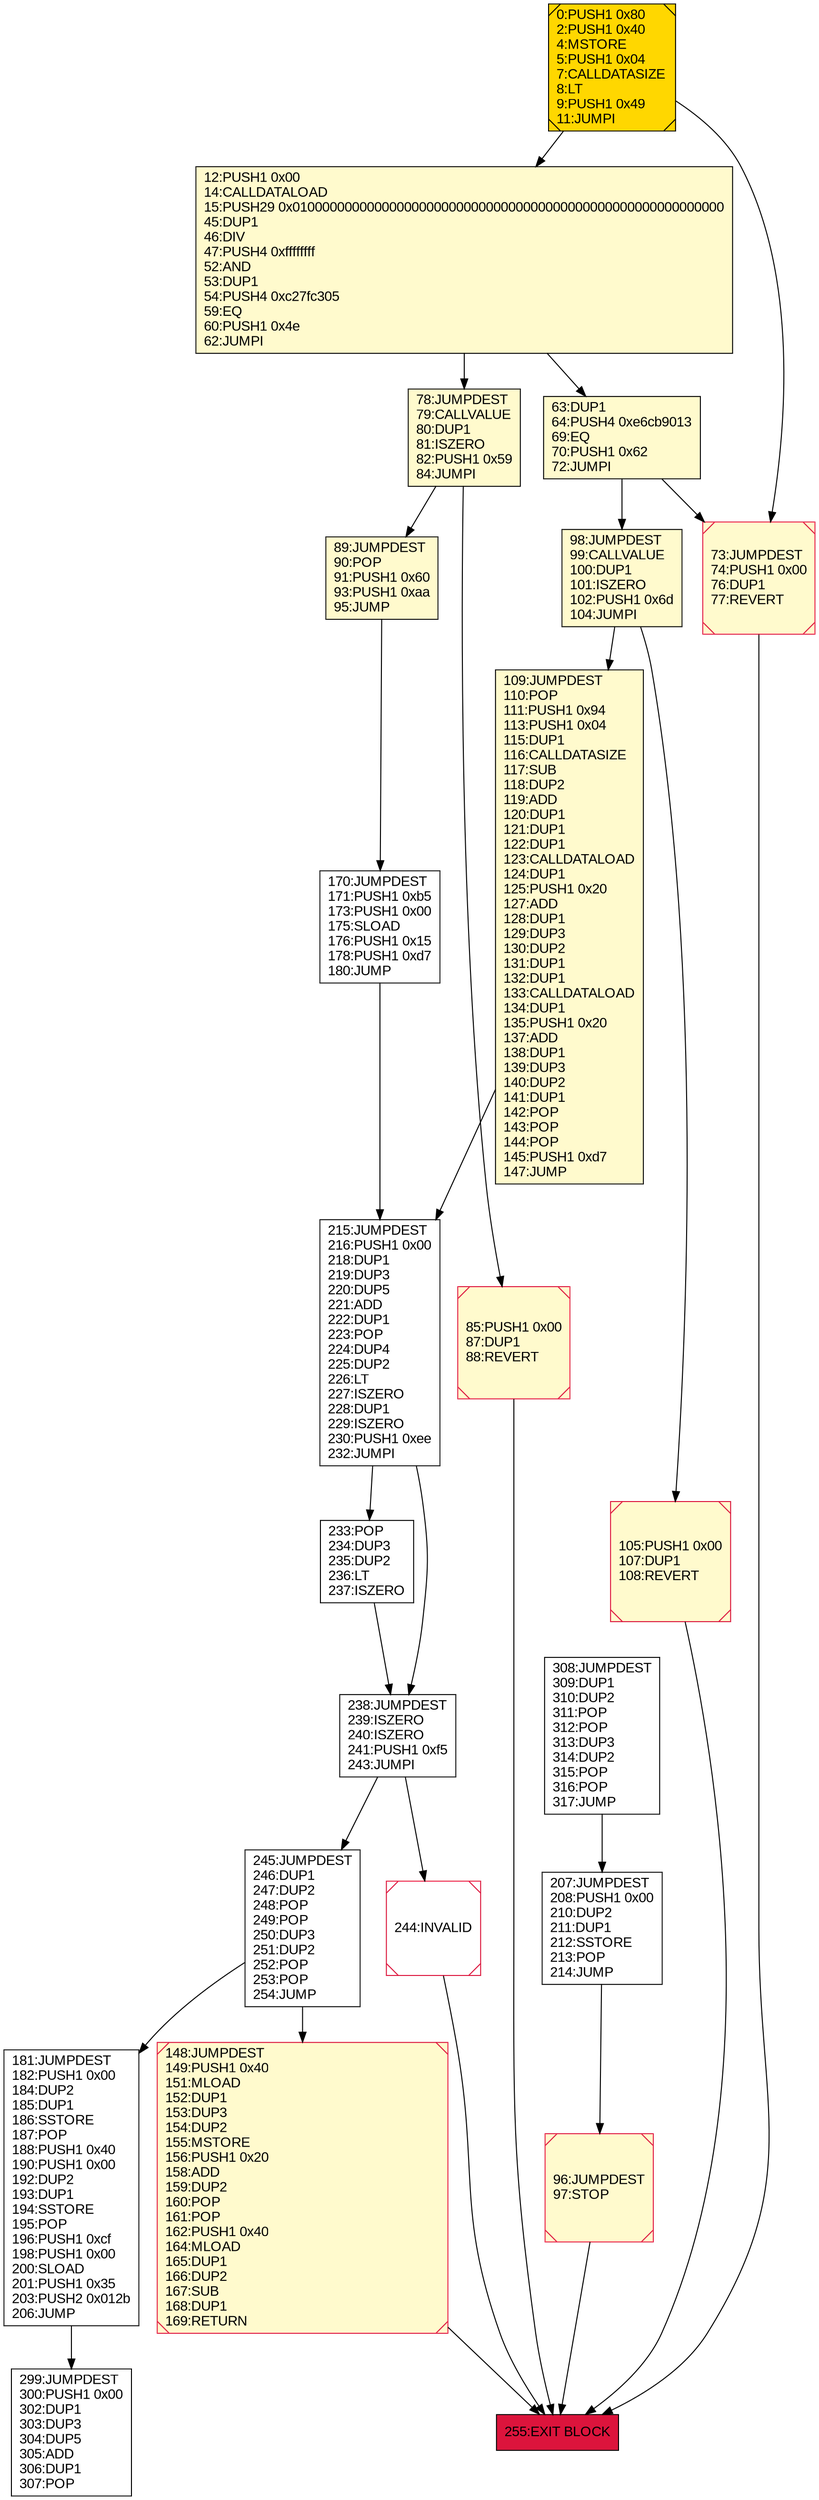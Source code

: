 digraph G {
	node [color=black fillcolor=white fontcolor=black fontname=arial shape=box style=filled]
	bgcolor=transparent
	rankdir=UD
	0 [label="0:PUSH1 0x80\l2:PUSH1 0x40\l4:MSTORE\l5:PUSH1 0x04\l7:CALLDATASIZE\l8:LT\l9:PUSH1 0x49\l11:JUMPI\l" fillcolor=gold shape=Msquare]
	12 [label="12:PUSH1 0x00\l14:CALLDATALOAD\l15:PUSH29 0x0100000000000000000000000000000000000000000000000000000000\l45:DUP1\l46:DIV\l47:PUSH4 0xffffffff\l52:AND\l53:DUP1\l54:PUSH4 0xc27fc305\l59:EQ\l60:PUSH1 0x4e\l62:JUMPI\l" fillcolor=lemonchiffon]
	63 [label="63:DUP1\l64:PUSH4 0xe6cb9013\l69:EQ\l70:PUSH1 0x62\l72:JUMPI\l" fillcolor=lemonchiffon]
	73 [label="73:JUMPDEST\l74:PUSH1 0x00\l76:DUP1\l77:REVERT\l" color=crimson fillcolor=lemonchiffon shape=Msquare]
	78 [label="78:JUMPDEST\l79:CALLVALUE\l80:DUP1\l81:ISZERO\l82:PUSH1 0x59\l84:JUMPI\l" fillcolor=lemonchiffon]
	85 [label="85:PUSH1 0x00\l87:DUP1\l88:REVERT\l" color=crimson fillcolor=lemonchiffon shape=Msquare]
	89 [label="89:JUMPDEST\l90:POP\l91:PUSH1 0x60\l93:PUSH1 0xaa\l95:JUMP\l" fillcolor=lemonchiffon]
	96 [label="96:JUMPDEST\l97:STOP\l" color=crimson fillcolor=lemonchiffon shape=Msquare]
	98 [label="98:JUMPDEST\l99:CALLVALUE\l100:DUP1\l101:ISZERO\l102:PUSH1 0x6d\l104:JUMPI\l" fillcolor=lemonchiffon]
	105 [label="105:PUSH1 0x00\l107:DUP1\l108:REVERT\l" color=crimson fillcolor=lemonchiffon shape=Msquare]
	109 [label="109:JUMPDEST\l110:POP\l111:PUSH1 0x94\l113:PUSH1 0x04\l115:DUP1\l116:CALLDATASIZE\l117:SUB\l118:DUP2\l119:ADD\l120:DUP1\l121:DUP1\l122:DUP1\l123:CALLDATALOAD\l124:DUP1\l125:PUSH1 0x20\l127:ADD\l128:DUP1\l129:DUP3\l130:DUP2\l131:DUP1\l132:DUP1\l133:CALLDATALOAD\l134:DUP1\l135:PUSH1 0x20\l137:ADD\l138:DUP1\l139:DUP3\l140:DUP2\l141:DUP1\l142:POP\l143:POP\l144:POP\l145:PUSH1 0xd7\l147:JUMP\l" fillcolor=lemonchiffon]
	148 [label="148:JUMPDEST\l149:PUSH1 0x40\l151:MLOAD\l152:DUP1\l153:DUP3\l154:DUP2\l155:MSTORE\l156:PUSH1 0x20\l158:ADD\l159:DUP2\l160:POP\l161:POP\l162:PUSH1 0x40\l164:MLOAD\l165:DUP1\l166:DUP2\l167:SUB\l168:DUP1\l169:RETURN\l" color=crimson fillcolor=lemonchiffon shape=Msquare]
	170 [label="170:JUMPDEST\l171:PUSH1 0xb5\l173:PUSH1 0x00\l175:SLOAD\l176:PUSH1 0x15\l178:PUSH1 0xd7\l180:JUMP\l"]
	181 [label="181:JUMPDEST\l182:PUSH1 0x00\l184:DUP2\l185:DUP1\l186:SSTORE\l187:POP\l188:PUSH1 0x40\l190:PUSH1 0x00\l192:DUP2\l193:DUP1\l194:SSTORE\l195:POP\l196:PUSH1 0xcf\l198:PUSH1 0x00\l200:SLOAD\l201:PUSH1 0x35\l203:PUSH2 0x012b\l206:JUMP\l"]
	207 [label="207:JUMPDEST\l208:PUSH1 0x00\l210:DUP2\l211:DUP1\l212:SSTORE\l213:POP\l214:JUMP\l"]
	215 [label="215:JUMPDEST\l216:PUSH1 0x00\l218:DUP1\l219:DUP3\l220:DUP5\l221:ADD\l222:DUP1\l223:POP\l224:DUP4\l225:DUP2\l226:LT\l227:ISZERO\l228:DUP1\l229:ISZERO\l230:PUSH1 0xee\l232:JUMPI\l"]
	233 [label="233:POP\l234:DUP3\l235:DUP2\l236:LT\l237:ISZERO\l"]
	238 [label="238:JUMPDEST\l239:ISZERO\l240:ISZERO\l241:PUSH1 0xf5\l243:JUMPI\l"]
	244 [label="244:INVALID\l" color=crimson shape=Msquare]
	245 [label="245:JUMPDEST\l246:DUP1\l247:DUP2\l248:POP\l249:POP\l250:DUP3\l251:DUP2\l252:POP\l253:POP\l254:JUMP\l"]
	255 [label="255:EXIT BLOCK\l" fillcolor=crimson]
	299 [label="299:JUMPDEST\l300:PUSH1 0x00\l302:DUP1\l303:DUP3\l304:DUP5\l305:ADD\l306:DUP1\l307:POP\l"]
	308 [label="308:JUMPDEST\l309:DUP1\l310:DUP2\l311:POP\l312:POP\l313:DUP3\l314:DUP2\l315:POP\l316:POP\l317:JUMP\l"]
	0 -> 73
	0 -> 12
	12 -> 78
	12 -> 63
	63 -> 98
	63 -> 73
	73 -> 255
	78 -> 89
	78 -> 85
	85 -> 255
	89 -> 170
	96 -> 255
	98 -> 109
	98 -> 105
	105 -> 255
	109 -> 215
	148 -> 255
	170 -> 215
	181 -> 299
	207 -> 96
	215 -> 238
	215 -> 233
	233 -> 238
	238 -> 245
	238 -> 244
	244 -> 255
	245 -> 148
	245 -> 181
	308 -> 207
}
